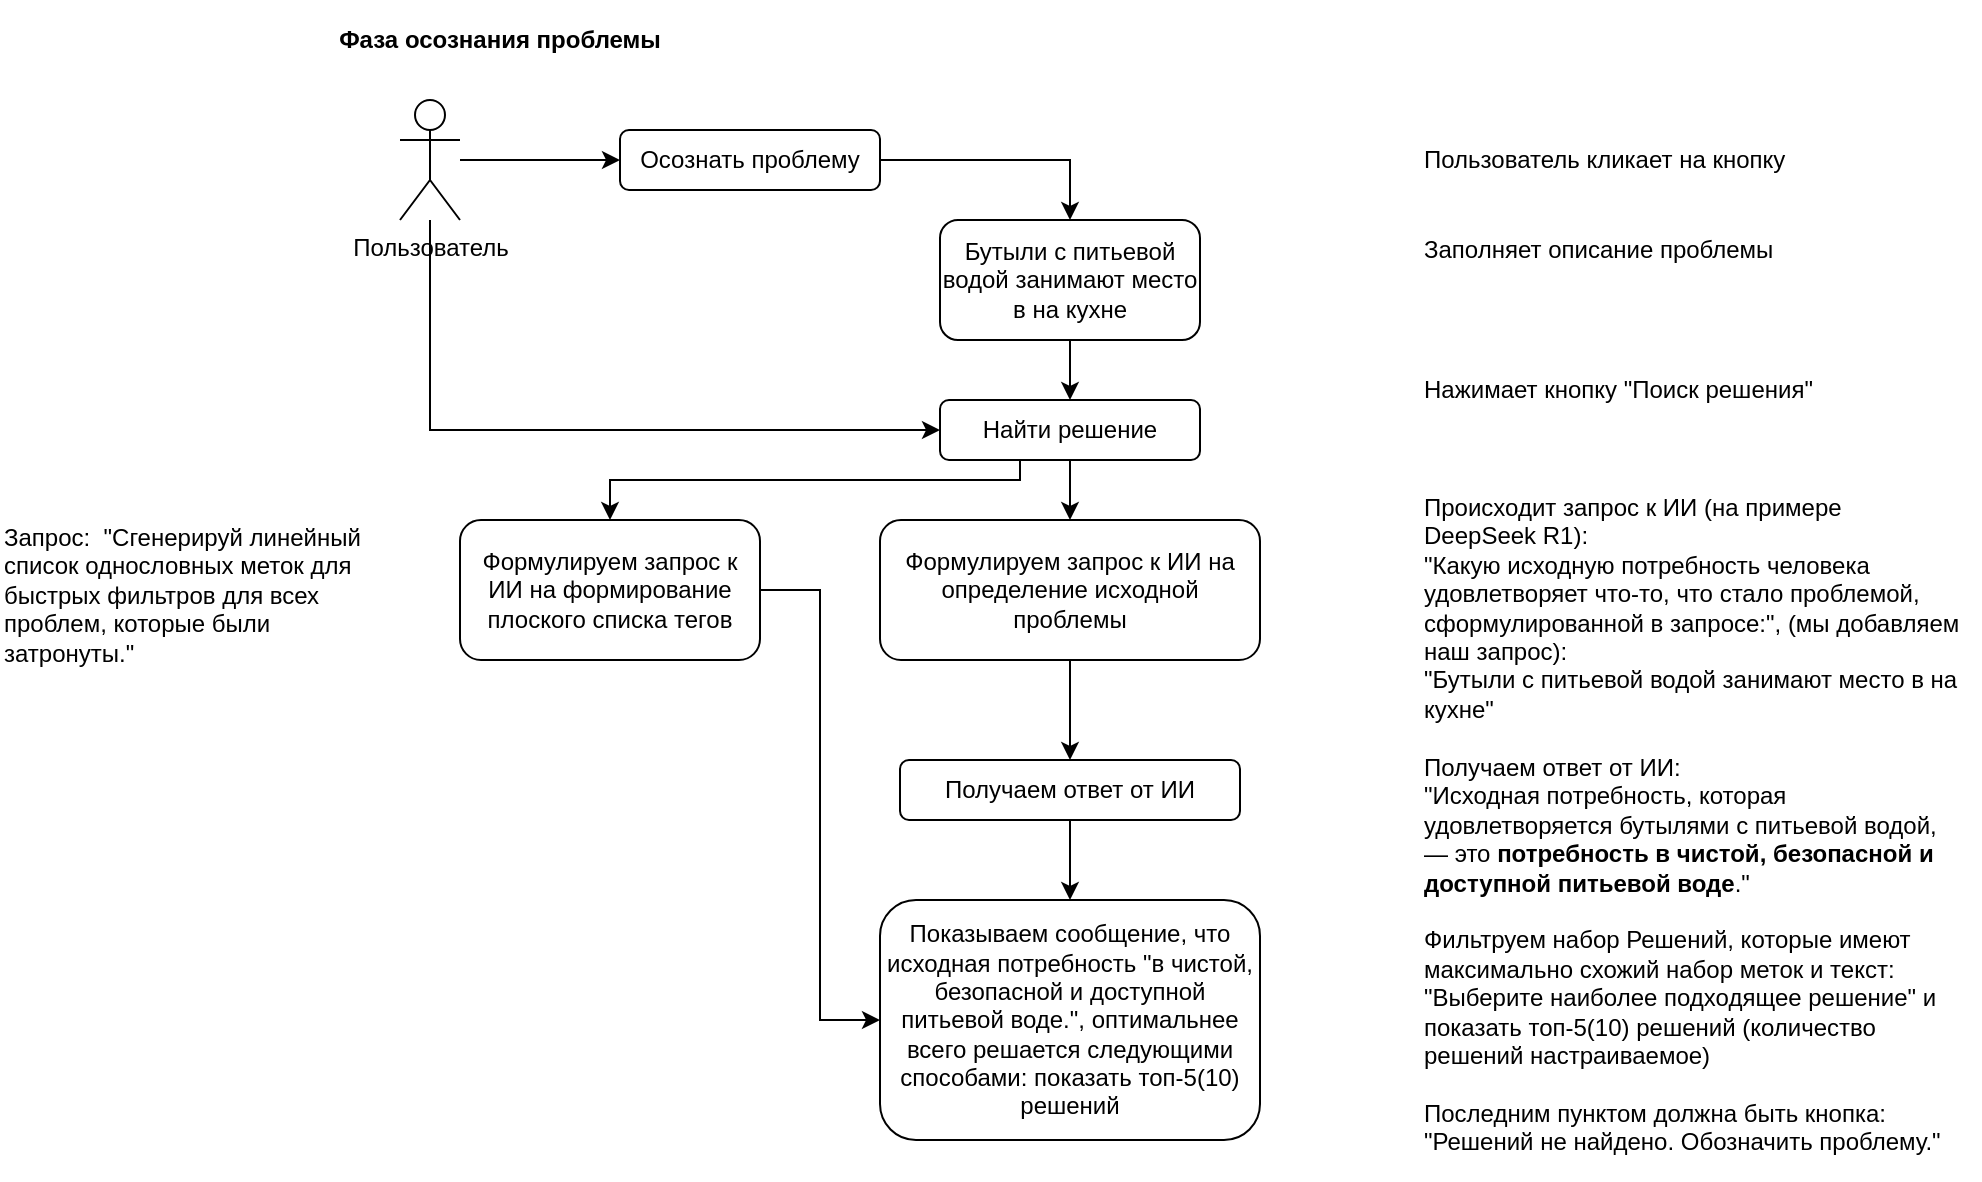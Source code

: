 <mxfile version="27.1.6">
  <diagram name="Page-1" id="0ed6n1E4L74ZJPstsXHu">
    <mxGraphModel dx="2028" dy="725" grid="1" gridSize="10" guides="1" tooltips="1" connect="1" arrows="1" fold="1" page="1" pageScale="1" pageWidth="850" pageHeight="1100" math="0" shadow="0">
      <root>
        <mxCell id="0" />
        <mxCell id="1" parent="0" />
        <mxCell id="5ec0SIhl8dylEhz4KolJ-11" style="edgeStyle=orthogonalEdgeStyle;rounded=0;orthogonalLoop=1;jettySize=auto;html=1;entryX=0.5;entryY=0;entryDx=0;entryDy=0;" edge="1" parent="1" source="K8BYq7VazukYzx8H9Y4F-1" target="5ec0SIhl8dylEhz4KolJ-4">
          <mxGeometry relative="1" as="geometry" />
        </mxCell>
        <mxCell id="K8BYq7VazukYzx8H9Y4F-1" value="&lt;div&gt;Осознать проблему&lt;/div&gt;" style="rounded=1;whiteSpace=wrap;html=1;" parent="1" vertex="1">
          <mxGeometry x="160" y="65" width="130" height="30" as="geometry" />
        </mxCell>
        <mxCell id="5ec0SIhl8dylEhz4KolJ-1" value="&lt;div&gt;Фаза осознания проблемы&lt;/div&gt;" style="text;html=1;align=center;verticalAlign=middle;whiteSpace=wrap;rounded=0;fontStyle=1" vertex="1" parent="1">
          <mxGeometry width="200" height="40" as="geometry" />
        </mxCell>
        <mxCell id="5ec0SIhl8dylEhz4KolJ-23" style="edgeStyle=orthogonalEdgeStyle;rounded=0;orthogonalLoop=1;jettySize=auto;html=1;entryX=0.5;entryY=0;entryDx=0;entryDy=0;" edge="1" parent="1" source="5ec0SIhl8dylEhz4KolJ-4" target="5ec0SIhl8dylEhz4KolJ-15">
          <mxGeometry relative="1" as="geometry" />
        </mxCell>
        <mxCell id="5ec0SIhl8dylEhz4KolJ-4" value="Бутыли с питьевой водой занимают место в на кухне" style="rounded=1;whiteSpace=wrap;html=1;" vertex="1" parent="1">
          <mxGeometry x="320" y="110" width="130" height="60" as="geometry" />
        </mxCell>
        <mxCell id="5ec0SIhl8dylEhz4KolJ-5" value="Пользователь кликает на кнопку" style="text;html=1;align=left;verticalAlign=middle;whiteSpace=wrap;rounded=0;" vertex="1" parent="1">
          <mxGeometry x="560" y="65" width="280" height="30" as="geometry" />
        </mxCell>
        <mxCell id="5ec0SIhl8dylEhz4KolJ-9" style="edgeStyle=orthogonalEdgeStyle;rounded=0;orthogonalLoop=1;jettySize=auto;html=1;entryX=0;entryY=0.5;entryDx=0;entryDy=0;" edge="1" parent="1" source="5ec0SIhl8dylEhz4KolJ-6" target="K8BYq7VazukYzx8H9Y4F-1">
          <mxGeometry relative="1" as="geometry" />
        </mxCell>
        <mxCell id="5ec0SIhl8dylEhz4KolJ-17" style="edgeStyle=orthogonalEdgeStyle;rounded=0;orthogonalLoop=1;jettySize=auto;html=1;entryX=0;entryY=0.5;entryDx=0;entryDy=0;" edge="1" parent="1" source="5ec0SIhl8dylEhz4KolJ-6" target="5ec0SIhl8dylEhz4KolJ-15">
          <mxGeometry relative="1" as="geometry">
            <Array as="points">
              <mxPoint x="65" y="215" />
            </Array>
          </mxGeometry>
        </mxCell>
        <mxCell id="5ec0SIhl8dylEhz4KolJ-6" value="&lt;div&gt;Пользователь&lt;/div&gt;" style="shape=umlActor;verticalLabelPosition=bottom;verticalAlign=top;html=1;outlineConnect=0;" vertex="1" parent="1">
          <mxGeometry x="50" y="50" width="30" height="60" as="geometry" />
        </mxCell>
        <mxCell id="5ec0SIhl8dylEhz4KolJ-10" value="Заполняет описание проблемы" style="text;html=1;align=left;verticalAlign=middle;whiteSpace=wrap;rounded=0;" vertex="1" parent="1">
          <mxGeometry x="560" y="110" width="280" height="30" as="geometry" />
        </mxCell>
        <mxCell id="5ec0SIhl8dylEhz4KolJ-12" value="Нажимает кнопку &quot;Поиск решения&quot;" style="text;html=1;align=left;verticalAlign=middle;whiteSpace=wrap;rounded=0;" vertex="1" parent="1">
          <mxGeometry x="560" y="180" width="280" height="30" as="geometry" />
        </mxCell>
        <mxCell id="5ec0SIhl8dylEhz4KolJ-26" style="edgeStyle=orthogonalEdgeStyle;rounded=0;orthogonalLoop=1;jettySize=auto;html=1;entryX=0.5;entryY=0;entryDx=0;entryDy=0;" edge="1" parent="1" source="5ec0SIhl8dylEhz4KolJ-14" target="5ec0SIhl8dylEhz4KolJ-20">
          <mxGeometry relative="1" as="geometry" />
        </mxCell>
        <mxCell id="5ec0SIhl8dylEhz4KolJ-14" value="Формулируем запрос к ИИ на определение исходной проблемы" style="rounded=1;whiteSpace=wrap;html=1;" vertex="1" parent="1">
          <mxGeometry x="290" y="260" width="190" height="70" as="geometry" />
        </mxCell>
        <mxCell id="5ec0SIhl8dylEhz4KolJ-25" style="edgeStyle=orthogonalEdgeStyle;rounded=0;orthogonalLoop=1;jettySize=auto;html=1;entryX=0.5;entryY=0;entryDx=0;entryDy=0;" edge="1" parent="1" source="5ec0SIhl8dylEhz4KolJ-15" target="5ec0SIhl8dylEhz4KolJ-14">
          <mxGeometry relative="1" as="geometry" />
        </mxCell>
        <mxCell id="5ec0SIhl8dylEhz4KolJ-36" style="edgeStyle=orthogonalEdgeStyle;rounded=0;orthogonalLoop=1;jettySize=auto;html=1;entryX=0.5;entryY=0;entryDx=0;entryDy=0;" edge="1" parent="1" source="5ec0SIhl8dylEhz4KolJ-15" target="5ec0SIhl8dylEhz4KolJ-27">
          <mxGeometry relative="1" as="geometry">
            <Array as="points">
              <mxPoint x="360" y="240" />
              <mxPoint x="155" y="240" />
            </Array>
          </mxGeometry>
        </mxCell>
        <mxCell id="5ec0SIhl8dylEhz4KolJ-15" value="Найти решение" style="rounded=1;whiteSpace=wrap;html=1;" vertex="1" parent="1">
          <mxGeometry x="320" y="200" width="130" height="30" as="geometry" />
        </mxCell>
        <mxCell id="5ec0SIhl8dylEhz4KolJ-19" value="&lt;div&gt;Происходит запрос к ИИ (на примере DeepSeek R1):&lt;/div&gt;&lt;div&gt;&quot;Какую исходную потребность человека удовлетворяет что-то, что стало проблемой, сформулированной в запросе:&quot;, (мы добавляем наш запрос):&lt;br&gt;&quot;Бутыли с питьевой водой занимают место в на кухне&quot;&lt;br&gt;&lt;/div&gt;" style="text;html=1;align=left;verticalAlign=top;whiteSpace=wrap;rounded=0;" vertex="1" parent="1">
          <mxGeometry x="560" y="240" width="270" height="120" as="geometry" />
        </mxCell>
        <mxCell id="5ec0SIhl8dylEhz4KolJ-35" style="edgeStyle=orthogonalEdgeStyle;rounded=0;orthogonalLoop=1;jettySize=auto;html=1;entryX=0.5;entryY=0;entryDx=0;entryDy=0;" edge="1" parent="1" source="5ec0SIhl8dylEhz4KolJ-20" target="5ec0SIhl8dylEhz4KolJ-34">
          <mxGeometry relative="1" as="geometry" />
        </mxCell>
        <mxCell id="5ec0SIhl8dylEhz4KolJ-20" value="Получаем ответ от ИИ" style="rounded=1;whiteSpace=wrap;html=1;" vertex="1" parent="1">
          <mxGeometry x="300" y="380" width="170" height="30" as="geometry" />
        </mxCell>
        <mxCell id="5ec0SIhl8dylEhz4KolJ-22" value="&lt;div&gt;Получаем ответ от ИИ:&lt;/div&gt;&lt;div&gt;&quot;Исходная потребность, которая удовлетворяется бутылями с питьевой водой, — это &lt;strong&gt;потребность в чистой, безопасной и доступной питьевой воде&lt;/strong&gt;.&quot;&lt;/div&gt;&lt;div&gt;&lt;br&gt;&lt;/div&gt;&lt;div&gt;Фильтруем набор Решений, которые имеют максимально схожий набор меток и текст:&lt;/div&gt;&lt;div&gt;&quot;Выберите наиболее подходящее решение&quot; и показать топ-5(10) решений (количество решений настраиваемое)&lt;/div&gt;&lt;div&gt;&lt;br&gt;&lt;/div&gt;&lt;div&gt;Последним пунктом должна быть кнопка:&lt;br&gt;&quot;Решений не найдено. Обозначить проблему.&quot;&lt;br&gt;&lt;/div&gt;" style="text;html=1;align=left;verticalAlign=top;whiteSpace=wrap;rounded=0;" vertex="1" parent="1">
          <mxGeometry x="560" y="370" width="270" height="220" as="geometry" />
        </mxCell>
        <mxCell id="5ec0SIhl8dylEhz4KolJ-39" style="edgeStyle=orthogonalEdgeStyle;rounded=0;orthogonalLoop=1;jettySize=auto;html=1;entryX=0;entryY=0.5;entryDx=0;entryDy=0;" edge="1" parent="1" source="5ec0SIhl8dylEhz4KolJ-27" target="5ec0SIhl8dylEhz4KolJ-34">
          <mxGeometry relative="1" as="geometry" />
        </mxCell>
        <mxCell id="5ec0SIhl8dylEhz4KolJ-27" value="Формулируем запрос к ИИ на формирование плоского списка тегов" style="rounded=1;whiteSpace=wrap;html=1;" vertex="1" parent="1">
          <mxGeometry x="80" y="260" width="150" height="70" as="geometry" />
        </mxCell>
        <mxCell id="5ec0SIhl8dylEhz4KolJ-30" value="&lt;div&gt;Запрос:&amp;nbsp; &quot;Сгенерируй линейный список однословных меток для быстрых фильтров для всех проблем, которые были затронуты.&quot;&lt;/div&gt;" style="text;whiteSpace=wrap;html=1;" vertex="1" parent="1">
          <mxGeometry x="-150" y="255" width="190" height="80" as="geometry" />
        </mxCell>
        <mxCell id="5ec0SIhl8dylEhz4KolJ-34" value="Показываем сообщение, что исходная потребность &quot;в чистой, безопасной и доступной питьевой воде.&quot;, оптимальнее всего решается следующими способами: показать топ-5(10) решений" style="rounded=1;whiteSpace=wrap;html=1;" vertex="1" parent="1">
          <mxGeometry x="290" y="450" width="190" height="120" as="geometry" />
        </mxCell>
      </root>
    </mxGraphModel>
  </diagram>
</mxfile>

